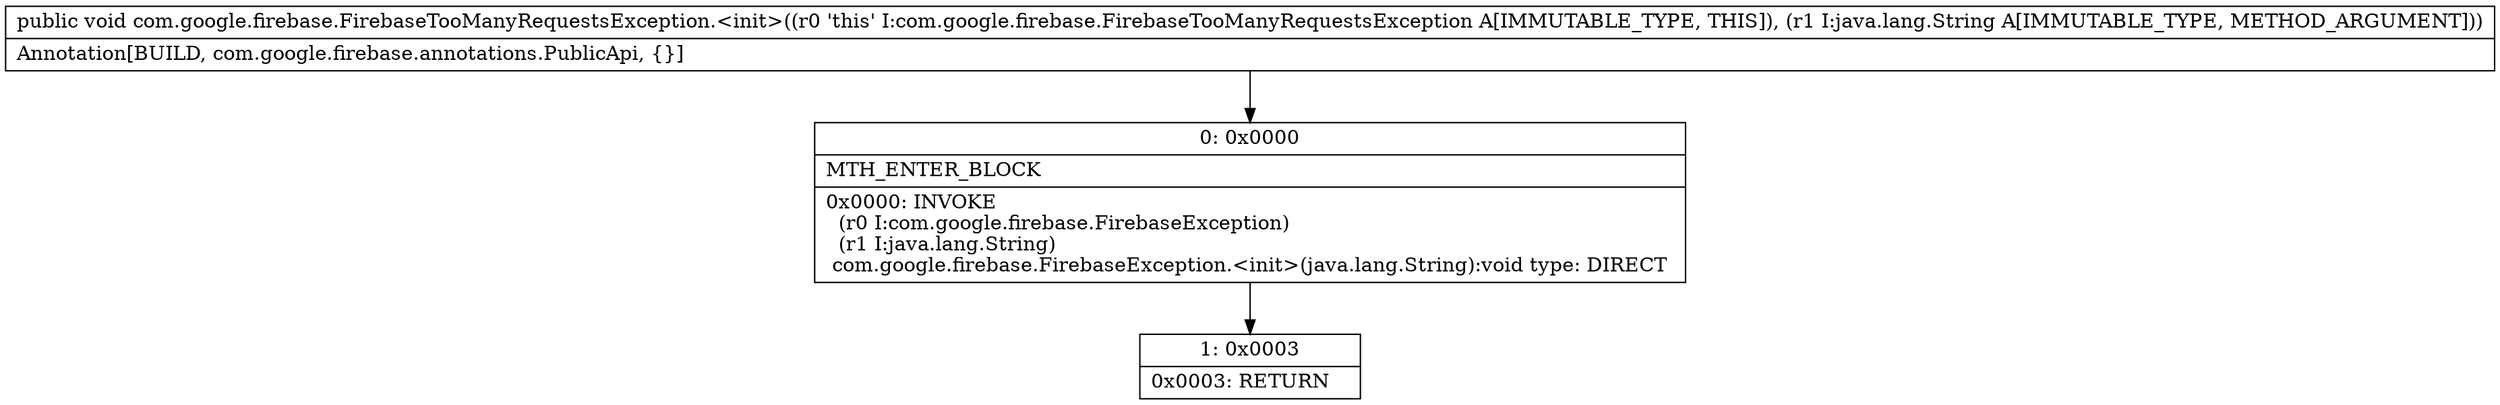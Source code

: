digraph "CFG forcom.google.firebase.FirebaseTooManyRequestsException.\<init\>(Ljava\/lang\/String;)V" {
Node_0 [shape=record,label="{0\:\ 0x0000|MTH_ENTER_BLOCK\l|0x0000: INVOKE  \l  (r0 I:com.google.firebase.FirebaseException)\l  (r1 I:java.lang.String)\l com.google.firebase.FirebaseException.\<init\>(java.lang.String):void type: DIRECT \l}"];
Node_1 [shape=record,label="{1\:\ 0x0003|0x0003: RETURN   \l}"];
MethodNode[shape=record,label="{public void com.google.firebase.FirebaseTooManyRequestsException.\<init\>((r0 'this' I:com.google.firebase.FirebaseTooManyRequestsException A[IMMUTABLE_TYPE, THIS]), (r1 I:java.lang.String A[IMMUTABLE_TYPE, METHOD_ARGUMENT]))  | Annotation[BUILD, com.google.firebase.annotations.PublicApi, \{\}]\l}"];
MethodNode -> Node_0;
Node_0 -> Node_1;
}

